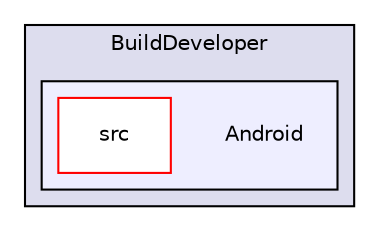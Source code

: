 digraph "PVR/SDK_3.4/Examples/Advanced/PVRScopeExample/OGLES2/BuildDeveloper/Android" {
  compound=true
  node [ fontsize="10", fontname="Helvetica"];
  edge [ labelfontsize="10", labelfontname="Helvetica"];
  subgraph clusterdir_8ec3dfc8612034464aab17819ceb6330 {
    graph [ bgcolor="#ddddee", pencolor="black", label="BuildDeveloper" fontname="Helvetica", fontsize="10", URL="dir_8ec3dfc8612034464aab17819ceb6330.html"]
  subgraph clusterdir_1a5b379d696e9e836c2f94ade1a97d03 {
    graph [ bgcolor="#eeeeff", pencolor="black", label="" URL="dir_1a5b379d696e9e836c2f94ade1a97d03.html"];
    dir_1a5b379d696e9e836c2f94ade1a97d03 [shape=plaintext label="Android"];
    dir_4b570d031894c758436618812ce3be20 [shape=box label="src" color="red" fillcolor="white" style="filled" URL="dir_4b570d031894c758436618812ce3be20.html"];
  }
  }
}
